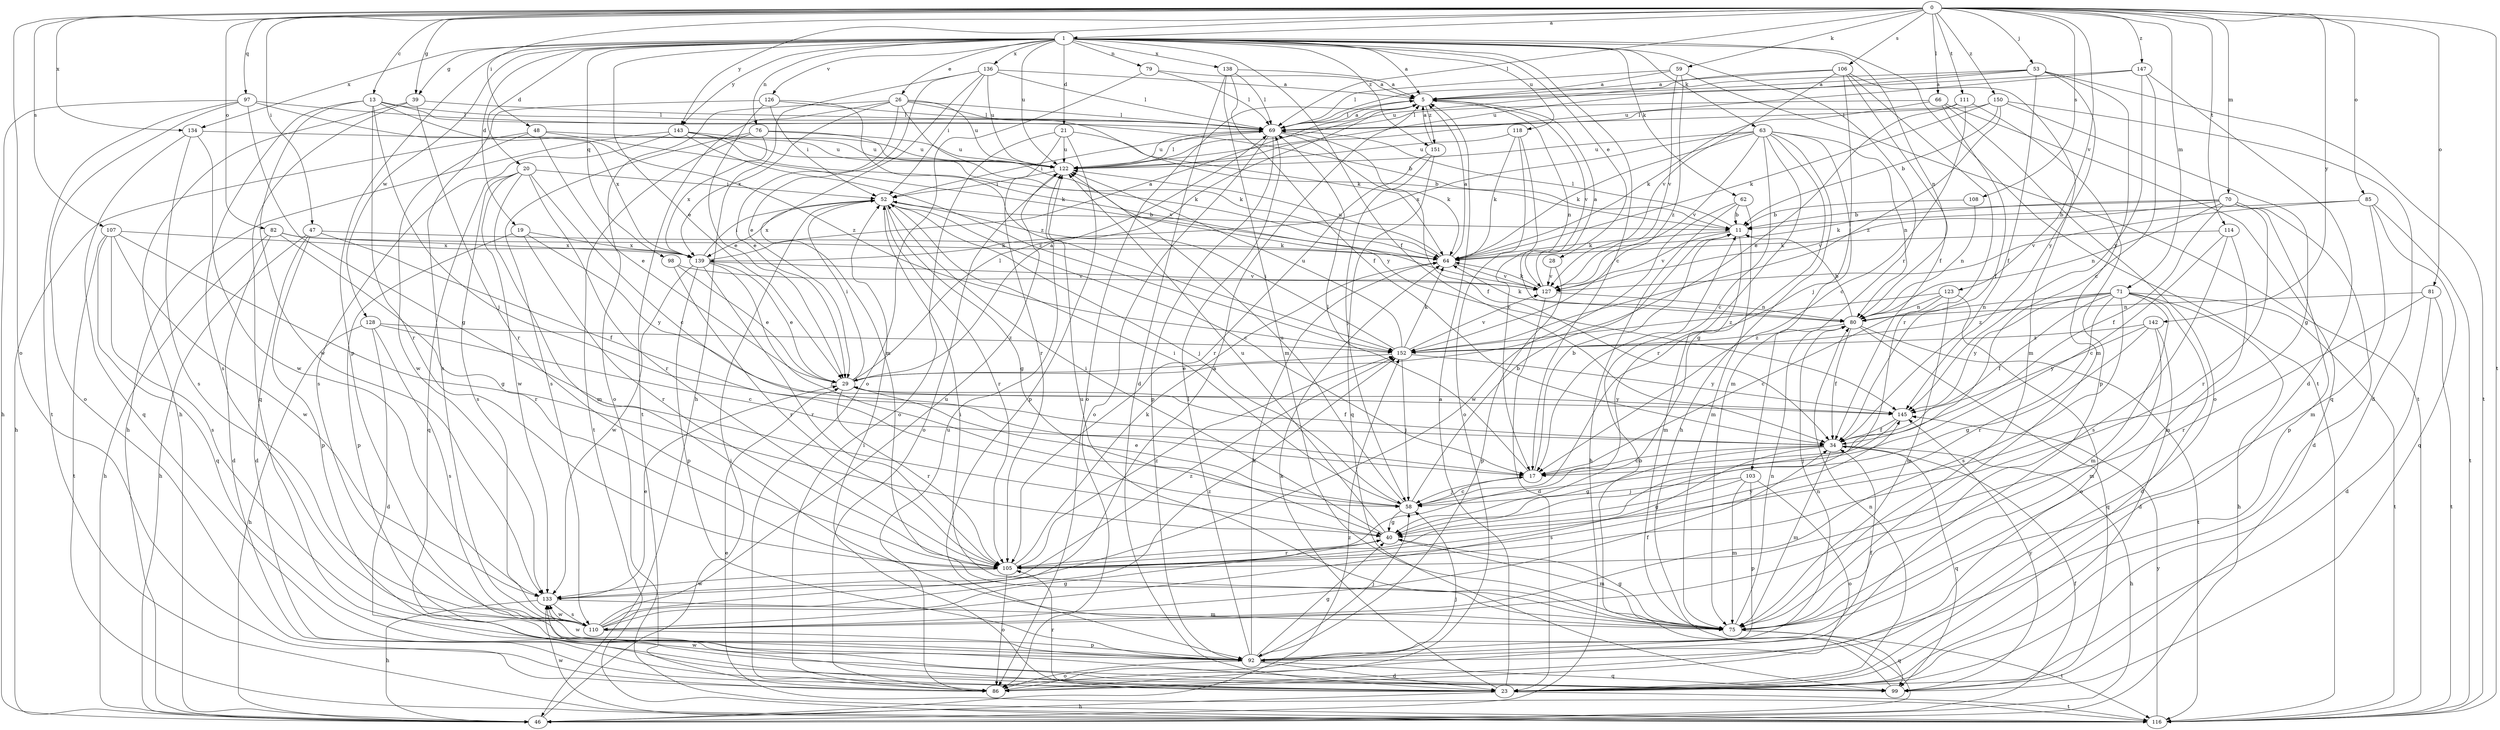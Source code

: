 strict digraph  {
0;
1;
5;
11;
13;
17;
19;
20;
21;
23;
26;
28;
29;
34;
39;
40;
46;
47;
48;
52;
53;
58;
59;
62;
63;
64;
66;
69;
70;
71;
75;
76;
79;
80;
81;
82;
85;
86;
92;
97;
98;
99;
103;
105;
106;
107;
108;
110;
111;
114;
116;
118;
122;
123;
126;
127;
128;
133;
134;
136;
138;
139;
142;
143;
145;
147;
150;
151;
152;
0 -> 1  [label=a];
0 -> 13  [label=c];
0 -> 39  [label=g];
0 -> 47  [label=i];
0 -> 48  [label=i];
0 -> 53  [label=j];
0 -> 59  [label=k];
0 -> 66  [label=l];
0 -> 69  [label=l];
0 -> 70  [label=m];
0 -> 71  [label=m];
0 -> 81  [label=o];
0 -> 82  [label=o];
0 -> 85  [label=o];
0 -> 86  [label=o];
0 -> 97  [label=q];
0 -> 106  [label=s];
0 -> 107  [label=s];
0 -> 108  [label=s];
0 -> 111  [label=t];
0 -> 114  [label=t];
0 -> 116  [label=t];
0 -> 123  [label=v];
0 -> 134  [label=x];
0 -> 142  [label=y];
0 -> 143  [label=y];
0 -> 147  [label=z];
0 -> 150  [label=z];
1 -> 5  [label=a];
1 -> 17  [label=c];
1 -> 19  [label=d];
1 -> 20  [label=d];
1 -> 21  [label=d];
1 -> 26  [label=e];
1 -> 28  [label=e];
1 -> 29  [label=e];
1 -> 34  [label=f];
1 -> 39  [label=g];
1 -> 62  [label=k];
1 -> 63  [label=k];
1 -> 76  [label=n];
1 -> 79  [label=n];
1 -> 80  [label=n];
1 -> 92  [label=p];
1 -> 98  [label=q];
1 -> 103  [label=r];
1 -> 116  [label=t];
1 -> 118  [label=u];
1 -> 122  [label=u];
1 -> 126  [label=v];
1 -> 128  [label=w];
1 -> 134  [label=x];
1 -> 136  [label=x];
1 -> 138  [label=x];
1 -> 143  [label=y];
1 -> 151  [label=z];
5 -> 69  [label=l];
5 -> 80  [label=n];
5 -> 86  [label=o];
5 -> 127  [label=v];
5 -> 151  [label=z];
11 -> 64  [label=k];
11 -> 69  [label=l];
11 -> 75  [label=m];
11 -> 127  [label=v];
13 -> 11  [label=b];
13 -> 58  [label=j];
13 -> 69  [label=l];
13 -> 105  [label=r];
13 -> 110  [label=s];
13 -> 133  [label=w];
13 -> 152  [label=z];
17 -> 11  [label=b];
17 -> 58  [label=j];
17 -> 69  [label=l];
19 -> 92  [label=p];
19 -> 105  [label=r];
19 -> 139  [label=x];
19 -> 145  [label=y];
20 -> 17  [label=c];
20 -> 52  [label=i];
20 -> 75  [label=m];
20 -> 99  [label=q];
20 -> 105  [label=r];
20 -> 110  [label=s];
20 -> 133  [label=w];
21 -> 11  [label=b];
21 -> 86  [label=o];
21 -> 92  [label=p];
21 -> 105  [label=r];
21 -> 122  [label=u];
23 -> 5  [label=a];
23 -> 46  [label=h];
23 -> 52  [label=i];
23 -> 64  [label=k];
23 -> 80  [label=n];
23 -> 105  [label=r];
23 -> 116  [label=t];
23 -> 133  [label=w];
26 -> 29  [label=e];
26 -> 64  [label=k];
26 -> 69  [label=l];
26 -> 86  [label=o];
26 -> 116  [label=t];
26 -> 122  [label=u];
26 -> 139  [label=x];
26 -> 145  [label=y];
28 -> 92  [label=p];
28 -> 127  [label=v];
29 -> 5  [label=a];
29 -> 34  [label=f];
29 -> 52  [label=i];
29 -> 69  [label=l];
29 -> 105  [label=r];
29 -> 145  [label=y];
34 -> 17  [label=c];
34 -> 40  [label=g];
34 -> 46  [label=h];
34 -> 75  [label=m];
34 -> 99  [label=q];
34 -> 110  [label=s];
39 -> 46  [label=h];
39 -> 69  [label=l];
39 -> 99  [label=q];
39 -> 105  [label=r];
40 -> 52  [label=i];
40 -> 75  [label=m];
40 -> 105  [label=r];
40 -> 122  [label=u];
46 -> 34  [label=f];
46 -> 52  [label=i];
46 -> 152  [label=z];
47 -> 23  [label=d];
47 -> 34  [label=f];
47 -> 46  [label=h];
47 -> 64  [label=k];
47 -> 92  [label=p];
48 -> 29  [label=e];
48 -> 46  [label=h];
48 -> 64  [label=k];
48 -> 122  [label=u];
48 -> 133  [label=w];
52 -> 11  [label=b];
52 -> 17  [label=c];
52 -> 40  [label=g];
52 -> 58  [label=j];
52 -> 105  [label=r];
52 -> 139  [label=x];
53 -> 5  [label=a];
53 -> 34  [label=f];
53 -> 69  [label=l];
53 -> 75  [label=m];
53 -> 116  [label=t];
53 -> 122  [label=u];
53 -> 145  [label=y];
58 -> 11  [label=b];
58 -> 17  [label=c];
58 -> 29  [label=e];
58 -> 40  [label=g];
58 -> 52  [label=i];
58 -> 122  [label=u];
59 -> 5  [label=a];
59 -> 69  [label=l];
59 -> 116  [label=t];
59 -> 127  [label=v];
59 -> 152  [label=z];
62 -> 11  [label=b];
62 -> 46  [label=h];
62 -> 75  [label=m];
62 -> 133  [label=w];
63 -> 17  [label=c];
63 -> 40  [label=g];
63 -> 46  [label=h];
63 -> 64  [label=k];
63 -> 75  [label=m];
63 -> 80  [label=n];
63 -> 105  [label=r];
63 -> 122  [label=u];
63 -> 127  [label=v];
63 -> 139  [label=x];
64 -> 5  [label=a];
64 -> 122  [label=u];
64 -> 127  [label=v];
66 -> 34  [label=f];
66 -> 64  [label=k];
66 -> 69  [label=l];
66 -> 86  [label=o];
66 -> 99  [label=q];
69 -> 5  [label=a];
69 -> 34  [label=f];
69 -> 52  [label=i];
69 -> 64  [label=k];
69 -> 86  [label=o];
69 -> 92  [label=p];
69 -> 122  [label=u];
70 -> 11  [label=b];
70 -> 23  [label=d];
70 -> 34  [label=f];
70 -> 64  [label=k];
70 -> 80  [label=n];
70 -> 92  [label=p];
70 -> 105  [label=r];
70 -> 127  [label=v];
71 -> 23  [label=d];
71 -> 34  [label=f];
71 -> 46  [label=h];
71 -> 75  [label=m];
71 -> 80  [label=n];
71 -> 105  [label=r];
71 -> 110  [label=s];
71 -> 116  [label=t];
71 -> 145  [label=y];
71 -> 152  [label=z];
75 -> 40  [label=g];
75 -> 52  [label=i];
75 -> 80  [label=n];
75 -> 99  [label=q];
75 -> 116  [label=t];
75 -> 122  [label=u];
76 -> 64  [label=k];
76 -> 110  [label=s];
76 -> 116  [label=t];
76 -> 122  [label=u];
76 -> 139  [label=x];
79 -> 5  [label=a];
79 -> 69  [label=l];
79 -> 86  [label=o];
80 -> 11  [label=b];
80 -> 34  [label=f];
80 -> 64  [label=k];
80 -> 99  [label=q];
80 -> 116  [label=t];
80 -> 152  [label=z];
81 -> 23  [label=d];
81 -> 80  [label=n];
81 -> 105  [label=r];
81 -> 116  [label=t];
82 -> 23  [label=d];
82 -> 46  [label=h];
82 -> 64  [label=k];
82 -> 105  [label=r];
82 -> 139  [label=x];
85 -> 11  [label=b];
85 -> 75  [label=m];
85 -> 99  [label=q];
85 -> 116  [label=t];
85 -> 127  [label=v];
86 -> 58  [label=j];
86 -> 122  [label=u];
92 -> 23  [label=d];
92 -> 34  [label=f];
92 -> 40  [label=g];
92 -> 58  [label=j];
92 -> 64  [label=k];
92 -> 69  [label=l];
92 -> 80  [label=n];
92 -> 86  [label=o];
92 -> 99  [label=q];
92 -> 133  [label=w];
97 -> 40  [label=g];
97 -> 46  [label=h];
97 -> 69  [label=l];
97 -> 86  [label=o];
97 -> 116  [label=t];
97 -> 139  [label=x];
98 -> 29  [label=e];
98 -> 105  [label=r];
98 -> 127  [label=v];
99 -> 11  [label=b];
99 -> 145  [label=y];
103 -> 40  [label=g];
103 -> 58  [label=j];
103 -> 75  [label=m];
103 -> 86  [label=o];
103 -> 92  [label=p];
105 -> 64  [label=k];
105 -> 86  [label=o];
105 -> 133  [label=w];
105 -> 145  [label=y];
105 -> 152  [label=z];
106 -> 5  [label=a];
106 -> 34  [label=f];
106 -> 58  [label=j];
106 -> 75  [label=m];
106 -> 105  [label=r];
106 -> 122  [label=u];
106 -> 127  [label=v];
107 -> 40  [label=g];
107 -> 99  [label=q];
107 -> 110  [label=s];
107 -> 116  [label=t];
107 -> 133  [label=w];
107 -> 139  [label=x];
108 -> 11  [label=b];
108 -> 80  [label=n];
110 -> 5  [label=a];
110 -> 34  [label=f];
110 -> 40  [label=g];
110 -> 92  [label=p];
110 -> 122  [label=u];
110 -> 133  [label=w];
110 -> 152  [label=z];
111 -> 17  [label=c];
111 -> 29  [label=e];
111 -> 69  [label=l];
111 -> 92  [label=p];
114 -> 17  [label=c];
114 -> 64  [label=k];
114 -> 75  [label=m];
114 -> 110  [label=s];
116 -> 29  [label=e];
116 -> 133  [label=w];
116 -> 145  [label=y];
118 -> 17  [label=c];
118 -> 64  [label=k];
118 -> 86  [label=o];
118 -> 122  [label=u];
122 -> 52  [label=i];
122 -> 69  [label=l];
122 -> 86  [label=o];
123 -> 17  [label=c];
123 -> 75  [label=m];
123 -> 80  [label=n];
123 -> 86  [label=o];
123 -> 152  [label=z];
126 -> 29  [label=e];
126 -> 52  [label=i];
126 -> 69  [label=l];
126 -> 110  [label=s];
126 -> 152  [label=z];
127 -> 5  [label=a];
127 -> 23  [label=d];
127 -> 64  [label=k];
127 -> 80  [label=n];
128 -> 17  [label=c];
128 -> 23  [label=d];
128 -> 46  [label=h];
128 -> 110  [label=s];
128 -> 152  [label=z];
133 -> 29  [label=e];
133 -> 46  [label=h];
133 -> 75  [label=m];
133 -> 110  [label=s];
133 -> 152  [label=z];
134 -> 99  [label=q];
134 -> 110  [label=s];
134 -> 122  [label=u];
134 -> 133  [label=w];
136 -> 5  [label=a];
136 -> 29  [label=e];
136 -> 46  [label=h];
136 -> 52  [label=i];
136 -> 69  [label=l];
136 -> 75  [label=m];
136 -> 122  [label=u];
138 -> 5  [label=a];
138 -> 23  [label=d];
138 -> 34  [label=f];
138 -> 69  [label=l];
138 -> 75  [label=m];
139 -> 5  [label=a];
139 -> 29  [label=e];
139 -> 52  [label=i];
139 -> 58  [label=j];
139 -> 92  [label=p];
139 -> 105  [label=r];
139 -> 127  [label=v];
139 -> 133  [label=w];
142 -> 23  [label=d];
142 -> 40  [label=g];
142 -> 75  [label=m];
142 -> 145  [label=y];
142 -> 152  [label=z];
143 -> 46  [label=h];
143 -> 64  [label=k];
143 -> 110  [label=s];
143 -> 122  [label=u];
143 -> 127  [label=v];
143 -> 152  [label=z];
145 -> 34  [label=f];
145 -> 58  [label=j];
147 -> 5  [label=a];
147 -> 17  [label=c];
147 -> 23  [label=d];
147 -> 122  [label=u];
147 -> 145  [label=y];
150 -> 11  [label=b];
150 -> 23  [label=d];
150 -> 40  [label=g];
150 -> 64  [label=k];
150 -> 69  [label=l];
150 -> 152  [label=z];
151 -> 5  [label=a];
151 -> 58  [label=j];
151 -> 99  [label=q];
151 -> 105  [label=r];
152 -> 29  [label=e];
152 -> 52  [label=i];
152 -> 58  [label=j];
152 -> 64  [label=k];
152 -> 122  [label=u];
152 -> 127  [label=v];
152 -> 145  [label=y];
}
